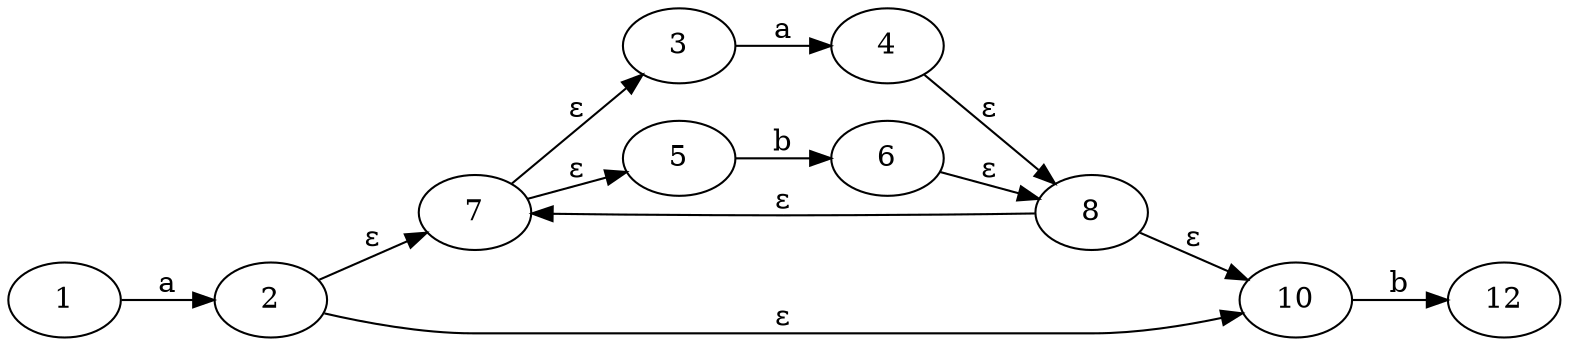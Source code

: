 digraph Automata {
	rankdir=LR
	1 [label=1]
	2 [label=2]
	7 [label=7]
	3 [label=3]
	5 [label=5]
	4 [label=4]
	6 [label=6]
	8 [label=8]
	10 [label=10]
	12 [label=12]
	1 -> 2 [label=a]
	7 -> 3 [label="ε"]
	7 -> 5 [label="ε"]
	3 -> 4 [label=a]
	5 -> 6 [label=b]
	4 -> 8 [label="ε"]
	6 -> 8 [label="ε"]
	8 -> 10 [label="ε"]
	8 -> 7 [label="ε"]
	2 -> 7 [label="ε"]
	2 -> 10 [label="ε"]
	10 -> 12 [label=b]
}
